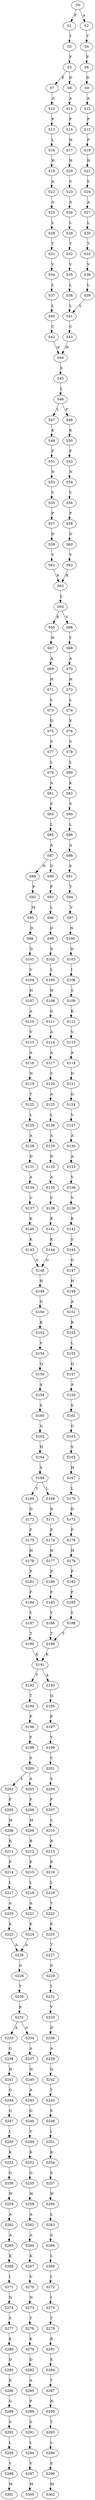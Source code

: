 strict digraph  {
	S0 -> S1 [ label = P ];
	S0 -> S2 [ label = A ];
	S1 -> S3 [ label = T ];
	S2 -> S4 [ label = T ];
	S3 -> S5 [ label = F ];
	S4 -> S6 [ label = F ];
	S5 -> S7 [ label = E ];
	S5 -> S8 [ label = D ];
	S6 -> S9 [ label = D ];
	S7 -> S10 [ label = A ];
	S8 -> S11 [ label = A ];
	S9 -> S12 [ label = A ];
	S10 -> S13 [ label = P ];
	S11 -> S14 [ label = P ];
	S12 -> S15 [ label = P ];
	S13 -> S16 [ label = L ];
	S14 -> S17 [ label = H ];
	S15 -> S18 [ label = F ];
	S16 -> S19 [ label = H ];
	S17 -> S20 [ label = H ];
	S18 -> S21 [ label = H ];
	S19 -> S22 [ label = A ];
	S20 -> S23 [ label = S ];
	S21 -> S24 [ label = S ];
	S22 -> S25 [ label = A ];
	S23 -> S26 [ label = A ];
	S24 -> S27 [ label = A ];
	S25 -> S28 [ label = L ];
	S26 -> S29 [ label = L ];
	S27 -> S30 [ label = L ];
	S28 -> S31 [ label = T ];
	S29 -> S32 [ label = T ];
	S30 -> S33 [ label = T ];
	S31 -> S34 [ label = V ];
	S32 -> S35 [ label = V ];
	S33 -> S36 [ label = V ];
	S34 -> S37 [ label = L ];
	S35 -> S38 [ label = L ];
	S36 -> S39 [ label = L ];
	S37 -> S40 [ label = L ];
	S38 -> S41 [ label = L ];
	S39 -> S41 [ label = L ];
	S40 -> S42 [ label = C ];
	S41 -> S43 [ label = C ];
	S42 -> S44 [ label = H ];
	S43 -> S44 [ label = H ];
	S44 -> S45 [ label = S ];
	S45 -> S46 [ label = L ];
	S46 -> S47 [ label = L ];
	S46 -> S48 [ label = F ];
	S47 -> S49 [ label = K ];
	S48 -> S50 [ label = K ];
	S49 -> S51 [ label = F ];
	S50 -> S52 [ label = F ];
	S51 -> S53 [ label = N ];
	S52 -> S54 [ label = N ];
	S53 -> S55 [ label = V ];
	S54 -> S56 [ label = V ];
	S55 -> S57 [ label = P ];
	S56 -> S58 [ label = P ];
	S57 -> S59 [ label = D ];
	S58 -> S60 [ label = D ];
	S59 -> S61 [ label = V ];
	S60 -> S62 [ label = V ];
	S61 -> S63 [ label = R ];
	S62 -> S63 [ label = R ];
	S63 -> S64 [ label = L ];
	S64 -> S65 [ label = K ];
	S64 -> S66 [ label = V ];
	S65 -> S67 [ label = H ];
	S66 -> S68 [ label = Y ];
	S67 -> S69 [ label = A ];
	S68 -> S70 [ label = A ];
	S69 -> S71 [ label = H ];
	S70 -> S72 [ label = H ];
	S71 -> S73 [ label = L ];
	S72 -> S74 [ label = L ];
	S73 -> S75 [ label = D ];
	S74 -> S76 [ label = E ];
	S75 -> S77 [ label = S ];
	S76 -> S78 [ label = S ];
	S77 -> S79 [ label = L ];
	S78 -> S80 [ label = L ];
	S79 -> S81 [ label = A ];
	S80 -> S82 [ label = K ];
	S81 -> S83 [ label = S ];
	S82 -> S84 [ label = S ];
	S83 -> S85 [ label = L ];
	S84 -> S86 [ label = L ];
	S85 -> S87 [ label = A ];
	S86 -> S88 [ label = A ];
	S87 -> S89 [ label = N ];
	S87 -> S90 [ label = G ];
	S88 -> S91 [ label = S ];
	S89 -> S92 [ label = P ];
	S90 -> S93 [ label = P ];
	S91 -> S94 [ label = T ];
	S92 -> S95 [ label = M ];
	S93 -> S96 [ label = L ];
	S94 -> S97 [ label = V ];
	S95 -> S98 [ label = D ];
	S96 -> S99 [ label = D ];
	S97 -> S100 [ label = N ];
	S98 -> S101 [ label = D ];
	S99 -> S102 [ label = D ];
	S100 -> S103 [ label = D ];
	S101 -> S104 [ label = V ];
	S102 -> S105 [ label = L ];
	S103 -> S106 [ label = I ];
	S104 -> S107 [ label = H ];
	S105 -> S108 [ label = H ];
	S106 -> S109 [ label = S ];
	S107 -> S110 [ label = A ];
	S108 -> S111 [ label = G ];
	S109 -> S112 [ label = K ];
	S110 -> S113 [ label = V ];
	S111 -> S114 [ label = A ];
	S112 -> S115 [ label = V ];
	S113 -> S116 [ label = A ];
	S114 -> S117 [ label = A ];
	S115 -> S118 [ label = A ];
	S116 -> S119 [ label = N ];
	S117 -> S120 [ label = S ];
	S118 -> S121 [ label = D ];
	S119 -> S122 [ label = T ];
	S120 -> S123 [ label = A ];
	S121 -> S124 [ label = G ];
	S122 -> S125 [ label = L ];
	S123 -> S126 [ label = L ];
	S124 -> S127 [ label = V ];
	S125 -> S128 [ label = A ];
	S126 -> S129 [ label = A ];
	S127 -> S130 [ label = A ];
	S128 -> S131 [ label = D ];
	S129 -> S132 [ label = D ];
	S130 -> S133 [ label = A ];
	S131 -> S134 [ label = A ];
	S132 -> S135 [ label = A ];
	S133 -> S136 [ label = V ];
	S134 -> S137 [ label = V ];
	S135 -> S138 [ label = V ];
	S136 -> S139 [ label = V ];
	S137 -> S140 [ label = K ];
	S138 -> S141 [ label = K ];
	S139 -> S142 [ label = K ];
	S140 -> S143 [ label = K ];
	S141 -> S144 [ label = K ];
	S142 -> S145 [ label = S ];
	S143 -> S146 [ label = G ];
	S144 -> S146 [ label = G ];
	S145 -> S147 [ label = G ];
	S146 -> S148 [ label = H ];
	S147 -> S149 [ label = H ];
	S148 -> S150 [ label = G ];
	S149 -> S151 [ label = A ];
	S150 -> S152 [ label = K ];
	S151 -> S153 [ label = R ];
	S152 -> S154 [ label = V ];
	S153 -> S155 [ label = L ];
	S154 -> S156 [ label = Q ];
	S155 -> S157 [ label = Q ];
	S156 -> S158 [ label = A ];
	S157 -> S159 [ label = A ];
	S158 -> S160 [ label = S ];
	S159 -> S161 [ label = S ];
	S160 -> S162 [ label = G ];
	S161 -> S163 [ label = G ];
	S162 -> S164 [ label = H ];
	S163 -> S165 [ label = S ];
	S164 -> S166 [ label = S ];
	S165 -> S167 [ label = H ];
	S166 -> S168 [ label = L ];
	S166 -> S169 [ label = V ];
	S167 -> S170 [ label = L ];
	S168 -> S171 [ label = D ];
	S169 -> S172 [ label = D ];
	S170 -> S173 [ label = D ];
	S171 -> S174 [ label = F ];
	S172 -> S175 [ label = F ];
	S173 -> S176 [ label = F ];
	S174 -> S177 [ label = H ];
	S175 -> S178 [ label = H ];
	S176 -> S179 [ label = H ];
	S177 -> S180 [ label = P ];
	S178 -> S181 [ label = P ];
	S179 -> S182 [ label = P ];
	S180 -> S183 [ label = F ];
	S181 -> S184 [ label = F ];
	S182 -> S185 [ label = F ];
	S183 -> S186 [ label = Y ];
	S184 -> S187 [ label = Y ];
	S185 -> S188 [ label = Y ];
	S186 -> S189 [ label = T ];
	S187 -> S190 [ label = T ];
	S188 -> S189 [ label = T ];
	S189 -> S191 [ label = K ];
	S190 -> S191 [ label = K ];
	S191 -> S192 [ label = T ];
	S191 -> S193 [ label = A ];
	S192 -> S194 [ label = T ];
	S193 -> S195 [ label = Q ];
	S194 -> S196 [ label = P ];
	S195 -> S197 [ label = P ];
	S196 -> S198 [ label = F ];
	S197 -> S199 [ label = Y ];
	S198 -> S200 [ label = S ];
	S199 -> S201 [ label = C ];
	S200 -> S202 [ label = L ];
	S200 -> S203 [ label = A ];
	S201 -> S204 [ label = S ];
	S202 -> S205 [ label = F ];
	S203 -> S206 [ label = F ];
	S204 -> S207 [ label = F ];
	S205 -> S208 [ label = M ];
	S206 -> S209 [ label = M ];
	S207 -> S210 [ label = L ];
	S208 -> S211 [ label = R ];
	S209 -> S212 [ label = R ];
	S210 -> S213 [ label = R ];
	S211 -> S214 [ label = E ];
	S212 -> S215 [ label = E ];
	S213 -> S216 [ label = E ];
	S214 -> S217 [ label = L ];
	S215 -> S218 [ label = L ];
	S216 -> S219 [ label = L ];
	S217 -> S220 [ label = A ];
	S218 -> S221 [ label = A ];
	S219 -> S222 [ label = T ];
	S220 -> S223 [ label = E ];
	S221 -> S224 [ label = E ];
	S222 -> S225 [ label = E ];
	S223 -> S226 [ label = A ];
	S224 -> S226 [ label = A ];
	S225 -> S227 [ label = T ];
	S226 -> S228 [ label = G ];
	S227 -> S229 [ label = G ];
	S228 -> S230 [ label = Y ];
	S229 -> S231 [ label = I ];
	S230 -> S232 [ label = E ];
	S231 -> S233 [ label = V ];
	S232 -> S234 [ label = G ];
	S232 -> S235 [ label = A ];
	S233 -> S236 [ label = D ];
	S234 -> S237 [ label = A ];
	S235 -> S238 [ label = G ];
	S236 -> S239 [ label = A ];
	S237 -> S240 [ label = H ];
	S238 -> S241 [ label = H ];
	S239 -> S242 [ label = Q ];
	S240 -> S243 [ label = A ];
	S241 -> S244 [ label = G ];
	S242 -> S245 [ label = T ];
	S243 -> S246 [ label = G ];
	S244 -> S247 [ label = G ];
	S245 -> S248 [ label = S ];
	S246 -> S249 [ label = V ];
	S247 -> S250 [ label = I ];
	S248 -> S251 [ label = I ];
	S249 -> S252 [ label = K ];
	S250 -> S253 [ label = K ];
	S251 -> S254 [ label = K ];
	S252 -> S255 [ label = G ];
	S253 -> S256 [ label = G ];
	S254 -> S257 [ label = S ];
	S255 -> S258 [ label = W ];
	S256 -> S259 [ label = W ];
	S257 -> S260 [ label = W ];
	S258 -> S261 [ label = A ];
	S259 -> S262 [ label = A ];
	S260 -> S263 [ label = L ];
	S261 -> S264 [ label = A ];
	S262 -> S265 [ label = A ];
	S263 -> S266 [ label = S ];
	S264 -> S267 [ label = K ];
	S265 -> S268 [ label = K ];
	S266 -> S269 [ label = L ];
	S267 -> S270 [ label = V ];
	S268 -> S271 [ label = I ];
	S269 -> S272 [ label = I ];
	S270 -> S273 [ label = N ];
	S271 -> S274 [ label = N ];
	S272 -> S275 [ label = I ];
	S273 -> S276 [ label = T ];
	S274 -> S277 [ label = S ];
	S275 -> S278 [ label = T ];
	S276 -> S279 [ label = K ];
	S277 -> S280 [ label = K ];
	S278 -> S281 [ label = R ];
	S279 -> S282 [ label = D ];
	S280 -> S283 [ label = D ];
	S281 -> S284 [ label = E ];
	S282 -> S285 [ label = A ];
	S283 -> S286 [ label = E ];
	S284 -> S287 [ label = T ];
	S285 -> S288 [ label = P ];
	S286 -> S289 [ label = G ];
	S287 -> S290 [ label = R ];
	S288 -> S291 [ label = S ];
	S289 -> S292 [ label = S ];
	S290 -> S293 [ label = T ];
	S291 -> S294 [ label = L ];
	S292 -> S295 [ label = L ];
	S293 -> S296 [ label = L ];
	S294 -> S297 [ label = V ];
	S295 -> S298 [ label = V ];
	S296 -> S299 [ label = S ];
	S297 -> S300 [ label = M ];
	S298 -> S301 [ label = M ];
	S299 -> S302 [ label = M ];
}

